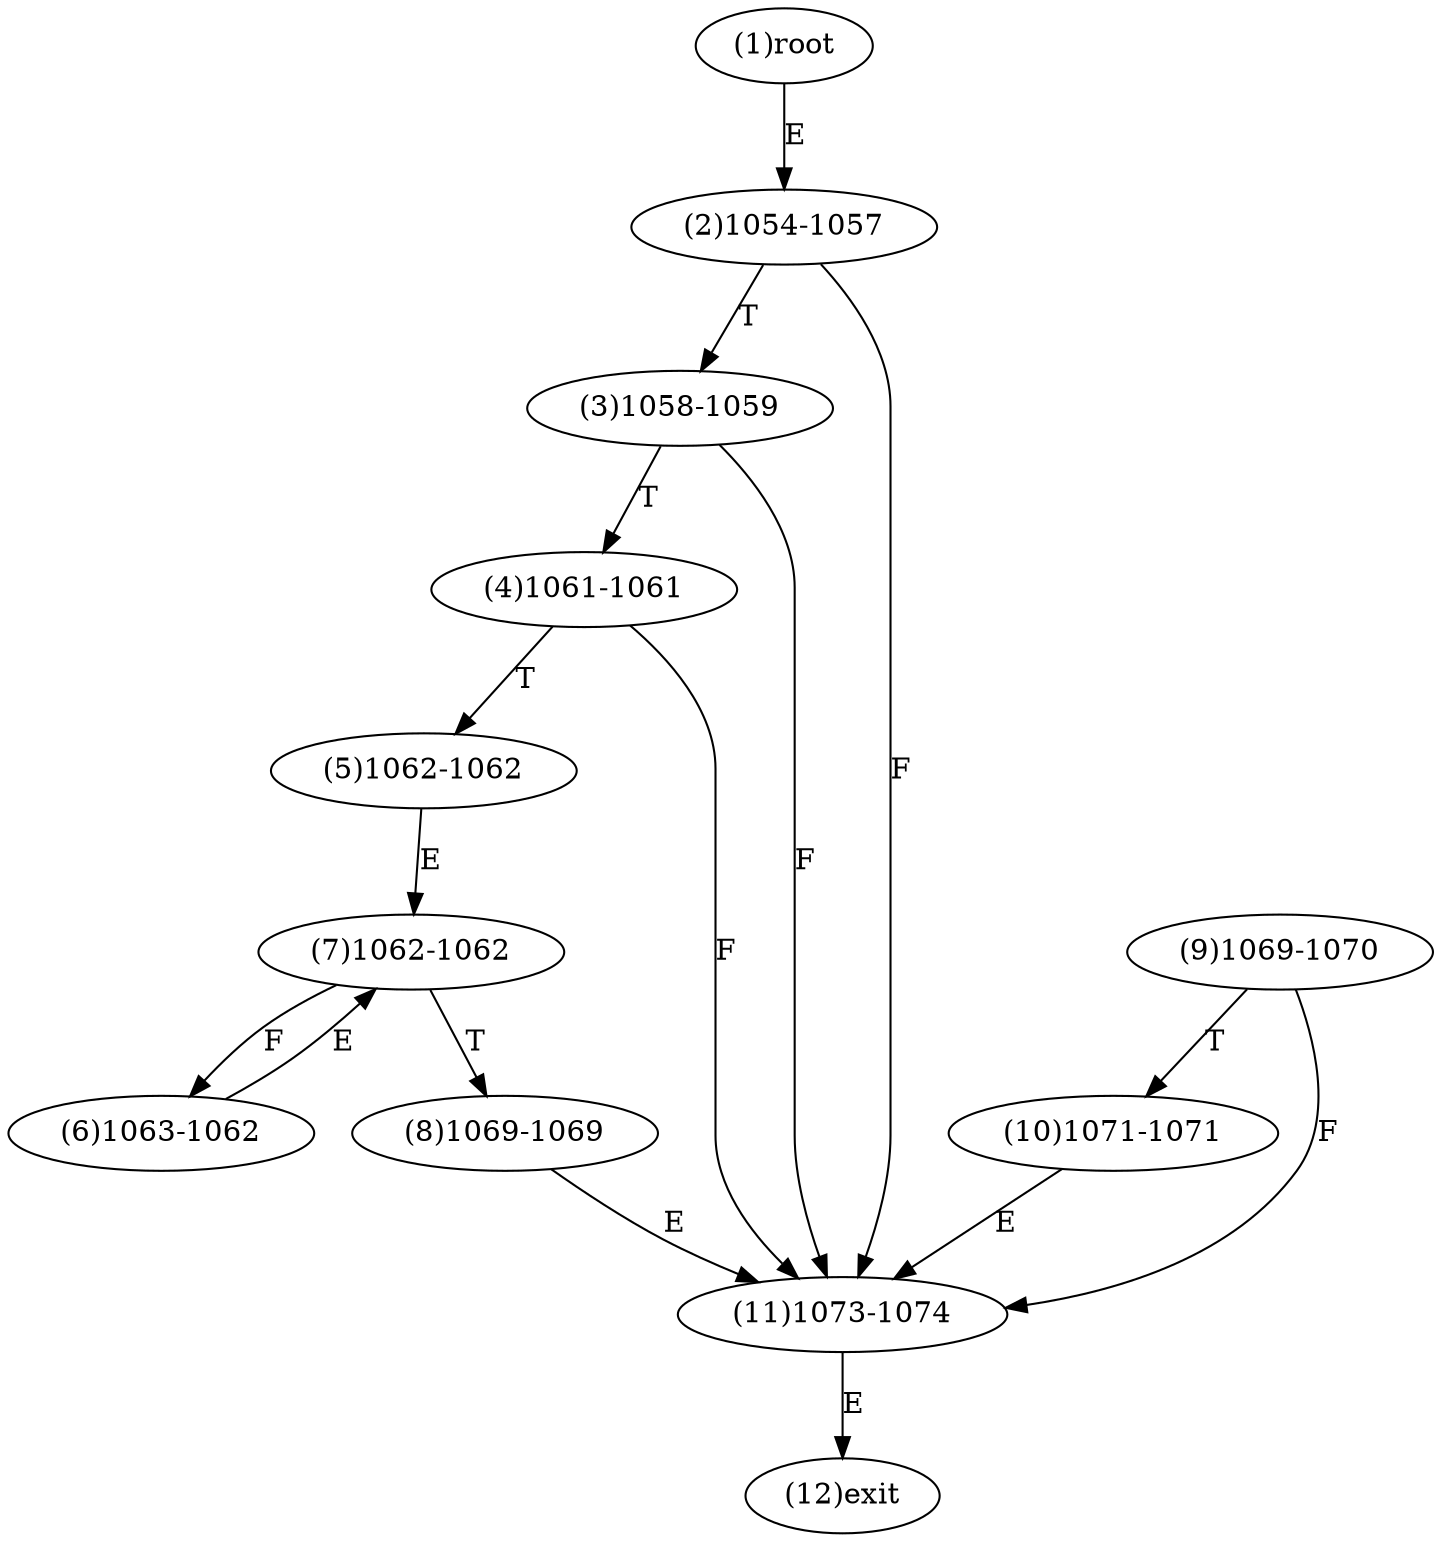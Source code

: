 digraph "" { 
1[ label="(1)root"];
2[ label="(2)1054-1057"];
3[ label="(3)1058-1059"];
4[ label="(4)1061-1061"];
5[ label="(5)1062-1062"];
6[ label="(6)1063-1062"];
7[ label="(7)1062-1062"];
8[ label="(8)1069-1069"];
9[ label="(9)1069-1070"];
10[ label="(10)1071-1071"];
11[ label="(11)1073-1074"];
12[ label="(12)exit"];
1->2[ label="E"];
2->11[ label="F"];
2->3[ label="T"];
3->11[ label="F"];
3->4[ label="T"];
4->11[ label="F"];
4->5[ label="T"];
5->7[ label="E"];
6->7[ label="E"];
7->6[ label="F"];
7->8[ label="T"];
8->11[ label="E"];
9->11[ label="F"];
9->10[ label="T"];
10->11[ label="E"];
11->12[ label="E"];
}